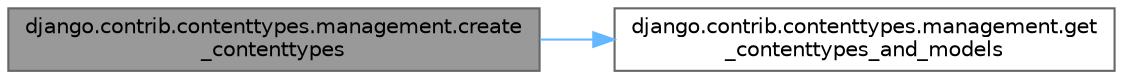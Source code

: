 digraph "django.contrib.contenttypes.management.create_contenttypes"
{
 // LATEX_PDF_SIZE
  bgcolor="transparent";
  edge [fontname=Helvetica,fontsize=10,labelfontname=Helvetica,labelfontsize=10];
  node [fontname=Helvetica,fontsize=10,shape=box,height=0.2,width=0.4];
  rankdir="LR";
  Node1 [id="Node000001",label="django.contrib.contenttypes.management.create\l_contenttypes",height=0.2,width=0.4,color="gray40", fillcolor="grey60", style="filled", fontcolor="black",tooltip=" "];
  Node1 -> Node2 [id="edge1_Node000001_Node000002",color="steelblue1",style="solid",tooltip=" "];
  Node2 [id="Node000002",label="django.contrib.contenttypes.management.get\l_contenttypes_and_models",height=0.2,width=0.4,color="grey40", fillcolor="white", style="filled",URL="$namespacedjango_1_1contrib_1_1contenttypes_1_1management.html#a04fecd6ba106b776c3dcd8228daf5caa",tooltip=" "];
}
